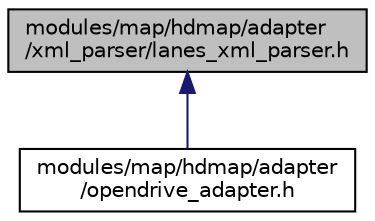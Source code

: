 digraph "modules/map/hdmap/adapter/xml_parser/lanes_xml_parser.h"
{
  edge [fontname="Helvetica",fontsize="10",labelfontname="Helvetica",labelfontsize="10"];
  node [fontname="Helvetica",fontsize="10",shape=record];
  Node1 [label="modules/map/hdmap/adapter\l/xml_parser/lanes_xml_parser.h",height=0.2,width=0.4,color="black", fillcolor="grey75", style="filled" fontcolor="black"];
  Node1 -> Node2 [dir="back",color="midnightblue",fontsize="10",style="solid",fontname="Helvetica"];
  Node2 [label="modules/map/hdmap/adapter\l/opendrive_adapter.h",height=0.2,width=0.4,color="black", fillcolor="white", style="filled",URL="$opendrive__adapter_8h.html"];
}
